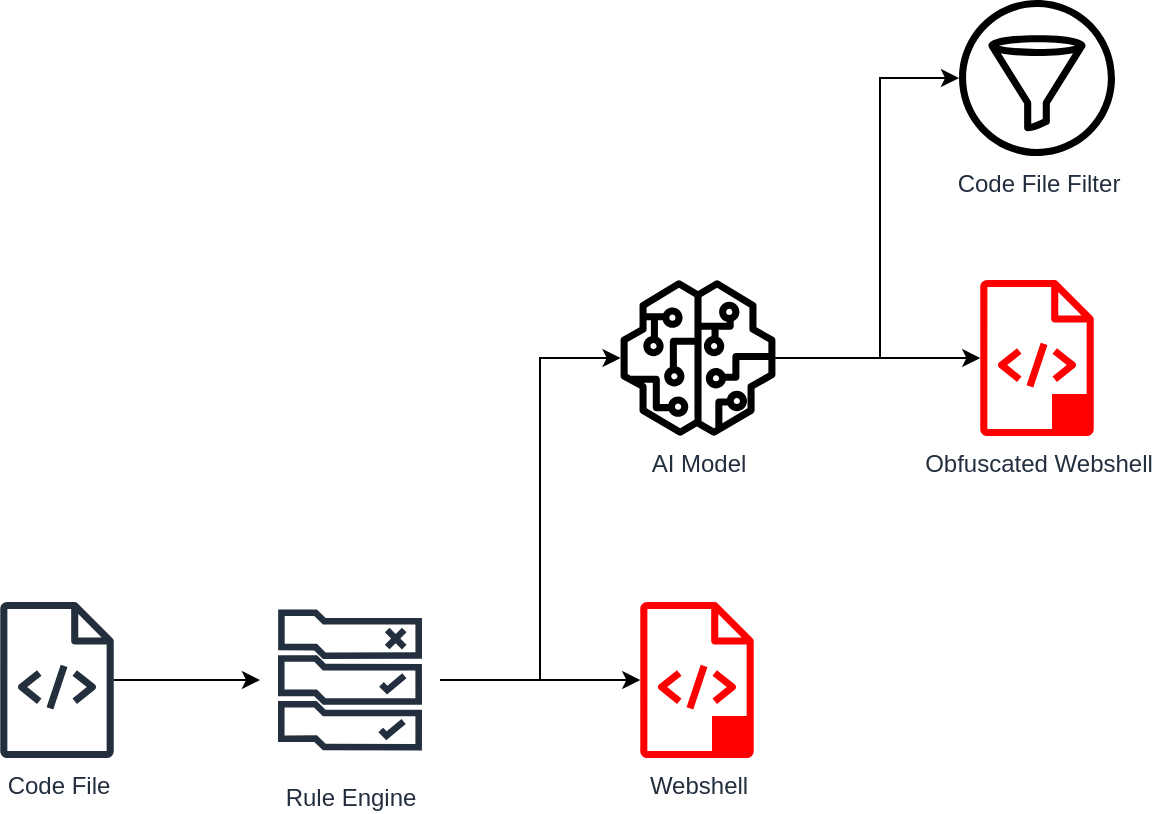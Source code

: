 <mxfile version="24.7.8">
  <diagram name="第 1 页" id="SgDVBNhGZx0lES20clCU">
    <mxGraphModel dx="1126" dy="1880" grid="1" gridSize="10" guides="1" tooltips="1" connect="1" arrows="1" fold="1" page="1" pageScale="1" pageWidth="827" pageHeight="1169" math="0" shadow="0">
      <root>
        <mxCell id="0" />
        <mxCell id="1" parent="0" />
        <mxCell id="m1qxz4_ZbwNuu72jMwje-10" style="edgeStyle=orthogonalEdgeStyle;rounded=0;orthogonalLoop=1;jettySize=auto;html=1;" edge="1" parent="1" source="m1qxz4_ZbwNuu72jMwje-2" target="m1qxz4_ZbwNuu72jMwje-9">
          <mxGeometry relative="1" as="geometry" />
        </mxCell>
        <mxCell id="m1qxz4_ZbwNuu72jMwje-12" style="edgeStyle=orthogonalEdgeStyle;rounded=0;orthogonalLoop=1;jettySize=auto;html=1;" edge="1" parent="1" source="m1qxz4_ZbwNuu72jMwje-2" target="m1qxz4_ZbwNuu72jMwje-11">
          <mxGeometry relative="1" as="geometry">
            <Array as="points">
              <mxPoint x="400" y="300" />
              <mxPoint x="400" y="139" />
            </Array>
          </mxGeometry>
        </mxCell>
        <mxCell id="m1qxz4_ZbwNuu72jMwje-2" value="Rule Engine" style="sketch=0;outlineConnect=0;fontColor=#232F3E;gradientColor=none;strokeColor=#232F3E;fillColor=#ffffff;dashed=0;verticalLabelPosition=bottom;verticalAlign=top;align=center;html=1;fontSize=12;fontStyle=0;aspect=fixed;shape=mxgraph.aws4.resourceIcon;resIcon=mxgraph.aws4.rule_2;" vertex="1" parent="1">
          <mxGeometry x="260" y="255" width="90" height="90" as="geometry" />
        </mxCell>
        <mxCell id="m1qxz4_ZbwNuu72jMwje-6" style="edgeStyle=orthogonalEdgeStyle;rounded=0;orthogonalLoop=1;jettySize=auto;html=1;" edge="1" parent="1" source="m1qxz4_ZbwNuu72jMwje-5" target="m1qxz4_ZbwNuu72jMwje-2">
          <mxGeometry relative="1" as="geometry" />
        </mxCell>
        <mxCell id="m1qxz4_ZbwNuu72jMwje-5" value="Code File" style="sketch=0;outlineConnect=0;fontColor=#232F3E;gradientColor=none;fillColor=#232F3D;strokeColor=none;dashed=0;verticalLabelPosition=bottom;verticalAlign=top;align=center;html=1;fontSize=12;fontStyle=0;aspect=fixed;pointerEvents=1;shape=mxgraph.aws4.source_code;" vertex="1" parent="1">
          <mxGeometry x="130" y="261" width="57" height="78" as="geometry" />
        </mxCell>
        <mxCell id="m1qxz4_ZbwNuu72jMwje-17" style="edgeStyle=orthogonalEdgeStyle;rounded=0;orthogonalLoop=1;jettySize=auto;html=1;" edge="1" parent="1" source="m1qxz4_ZbwNuu72jMwje-11" target="m1qxz4_ZbwNuu72jMwje-16">
          <mxGeometry relative="1" as="geometry" />
        </mxCell>
        <mxCell id="m1qxz4_ZbwNuu72jMwje-19" style="edgeStyle=orthogonalEdgeStyle;rounded=0;orthogonalLoop=1;jettySize=auto;html=1;" edge="1" parent="1" source="m1qxz4_ZbwNuu72jMwje-11" target="m1qxz4_ZbwNuu72jMwje-18">
          <mxGeometry relative="1" as="geometry">
            <Array as="points">
              <mxPoint x="570" y="139" />
              <mxPoint x="570" y="-1" />
            </Array>
          </mxGeometry>
        </mxCell>
        <mxCell id="m1qxz4_ZbwNuu72jMwje-11" value="AI Model" style="sketch=0;outlineConnect=0;fontColor=#232F3E;gradientColor=none;fillColor=#000000;strokeColor=none;dashed=0;verticalLabelPosition=bottom;verticalAlign=top;align=center;html=1;fontSize=12;fontStyle=0;aspect=fixed;pointerEvents=1;shape=mxgraph.aws4.sagemaker_model;" vertex="1" parent="1">
          <mxGeometry x="440" y="100" width="78" height="78" as="geometry" />
        </mxCell>
        <mxCell id="m1qxz4_ZbwNuu72jMwje-13" value="" style="group" vertex="1" connectable="0" parent="1">
          <mxGeometry x="450" y="261" width="57" height="78" as="geometry" />
        </mxCell>
        <mxCell id="m1qxz4_ZbwNuu72jMwje-8" value="" style="shape=image;html=1;verticalAlign=top;verticalLabelPosition=bottom;labelBackgroundColor=#ffffff;imageAspect=0;aspect=fixed;image=https://cdn0.iconfinder.com/data/icons/kameleon-free-pack/110/Hacker-128.png;imageBackground=#ff0000;" vertex="1" parent="m1qxz4_ZbwNuu72jMwje-13">
          <mxGeometry x="36" y="57" width="18" height="18" as="geometry" />
        </mxCell>
        <mxCell id="m1qxz4_ZbwNuu72jMwje-9" value="Webshell" style="sketch=0;outlineConnect=0;fontColor=#232F3E;gradientColor=none;fillColor=#ff0000;strokeColor=none;dashed=0;verticalLabelPosition=bottom;verticalAlign=top;align=center;html=1;fontSize=12;fontStyle=0;aspect=fixed;pointerEvents=1;shape=mxgraph.aws4.source_code;" vertex="1" parent="m1qxz4_ZbwNuu72jMwje-13">
          <mxGeometry width="57" height="78" as="geometry" />
        </mxCell>
        <mxCell id="m1qxz4_ZbwNuu72jMwje-14" value="" style="group" vertex="1" connectable="0" parent="1">
          <mxGeometry x="620" y="100" width="57" height="78" as="geometry" />
        </mxCell>
        <mxCell id="m1qxz4_ZbwNuu72jMwje-15" value="" style="shape=image;html=1;verticalAlign=top;verticalLabelPosition=bottom;labelBackgroundColor=#ffffff;imageAspect=0;aspect=fixed;image=https://cdn0.iconfinder.com/data/icons/kameleon-free-pack/110/Hacker-128.png;imageBackground=#ff0000;" vertex="1" parent="m1qxz4_ZbwNuu72jMwje-14">
          <mxGeometry x="36" y="57" width="18" height="18" as="geometry" />
        </mxCell>
        <mxCell id="m1qxz4_ZbwNuu72jMwje-16" value="Obfuscated Webshell" style="sketch=0;outlineConnect=0;fontColor=#232F3E;gradientColor=none;fillColor=#ff0000;strokeColor=none;dashed=0;verticalLabelPosition=bottom;verticalAlign=top;align=center;html=1;fontSize=12;fontStyle=0;aspect=fixed;pointerEvents=1;shape=mxgraph.aws4.source_code;" vertex="1" parent="m1qxz4_ZbwNuu72jMwje-14">
          <mxGeometry width="57" height="78" as="geometry" />
        </mxCell>
        <mxCell id="m1qxz4_ZbwNuu72jMwje-18" value="Code File Filter" style="sketch=0;outlineConnect=0;fontColor=#232F3E;gradientColor=none;fillColor=#000000;strokeColor=none;dashed=0;verticalLabelPosition=bottom;verticalAlign=top;align=center;html=1;fontSize=12;fontStyle=0;aspect=fixed;pointerEvents=1;shape=mxgraph.aws4.filtering_rule;" vertex="1" parent="1">
          <mxGeometry x="609.5" y="-40" width="78" height="78" as="geometry" />
        </mxCell>
      </root>
    </mxGraphModel>
  </diagram>
</mxfile>
